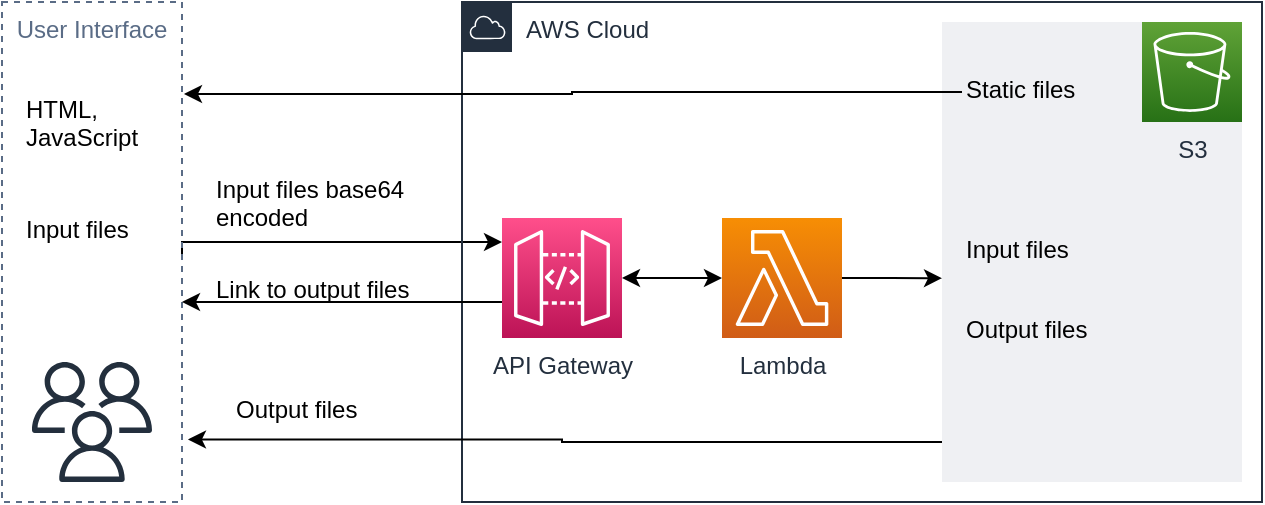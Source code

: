 <mxfile version="20.2.2" type="github"><diagram id="zYv8HLaA1c-srHjkfyHE" name="Page-1"><mxGraphModel dx="1002" dy="679" grid="1" gridSize="10" guides="1" tooltips="1" connect="1" arrows="1" fold="1" page="1" pageScale="1" pageWidth="850" pageHeight="1100" math="0" shadow="0"><root><mxCell id="0"/><mxCell id="1" parent="0"/><mxCell id="qNRgwrmDl3FobWE3b8Lr-5" value="" style="sketch=0;outlineConnect=0;fontColor=#232F3E;gradientColor=none;fillColor=#232F3D;strokeColor=none;dashed=0;verticalLabelPosition=bottom;verticalAlign=top;align=center;html=1;fontSize=12;fontStyle=0;aspect=fixed;pointerEvents=1;shape=mxgraph.aws4.users;" vertex="1" parent="1"><mxGeometry x="125" y="490" width="60" height="60" as="geometry"/></mxCell><mxCell id="qNRgwrmDl3FobWE3b8Lr-13" style="edgeStyle=orthogonalEdgeStyle;rounded=0;orthogonalLoop=1;jettySize=auto;html=1;startArrow=none;startFill=0;exitX=1;exitY=0.782;exitDx=0;exitDy=0;exitPerimeter=0;" edge="1" parent="1" target="qNRgwrmDl3FobWE3b8Lr-1"><mxGeometry relative="1" as="geometry"><mxPoint x="200" y="438.96" as="sourcePoint"/><Array as="points"><mxPoint x="200" y="430"/></Array></mxGeometry></mxCell><mxCell id="qNRgwrmDl3FobWE3b8Lr-9" value="User Interface" style="fillColor=none;strokeColor=#5A6C86;dashed=1;verticalAlign=top;fontStyle=0;fontColor=#5A6C86;" vertex="1" parent="1"><mxGeometry x="110" y="310" width="90" height="250" as="geometry"/></mxCell><mxCell id="qNRgwrmDl3FobWE3b8Lr-10" value="&lt;div&gt;HTML, &lt;br&gt;&lt;/div&gt;&lt;div&gt;JavaScript&lt;/div&gt;" style="text;whiteSpace=wrap;html=1;" vertex="1" parent="1"><mxGeometry x="120" y="350" width="70" height="30" as="geometry"/></mxCell><mxCell id="qNRgwrmDl3FobWE3b8Lr-11" value="AWS Cloud" style="points=[[0,0],[0.25,0],[0.5,0],[0.75,0],[1,0],[1,0.25],[1,0.5],[1,0.75],[1,1],[0.75,1],[0.5,1],[0.25,1],[0,1],[0,0.75],[0,0.5],[0,0.25]];outlineConnect=0;gradientColor=none;html=1;whiteSpace=wrap;fontSize=12;fontStyle=0;container=1;pointerEvents=0;collapsible=0;recursiveResize=0;shape=mxgraph.aws4.group;grIcon=mxgraph.aws4.group_aws_cloud;strokeColor=#232F3E;fillColor=none;verticalAlign=top;align=left;spacingLeft=30;fontColor=#232F3E;dashed=0;" vertex="1" parent="1"><mxGeometry x="340" y="310" width="400" height="250" as="geometry"/></mxCell><mxCell id="qNRgwrmDl3FobWE3b8Lr-19" value="" style="fillColor=#EFF0F3;strokeColor=none;dashed=0;verticalAlign=top;fontStyle=0;fontColor=#232F3D;" vertex="1" parent="qNRgwrmDl3FobWE3b8Lr-11"><mxGeometry x="240" y="10" width="150" height="230" as="geometry"/></mxCell><mxCell id="qNRgwrmDl3FobWE3b8Lr-3" value="S3" style="sketch=0;points=[[0,0,0],[0.25,0,0],[0.5,0,0],[0.75,0,0],[1,0,0],[0,1,0],[0.25,1,0],[0.5,1,0],[0.75,1,0],[1,1,0],[0,0.25,0],[0,0.5,0],[0,0.75,0],[1,0.25,0],[1,0.5,0],[1,0.75,0]];outlineConnect=0;fontColor=#232F3E;gradientColor=#60A337;gradientDirection=north;fillColor=#277116;strokeColor=#ffffff;dashed=0;verticalLabelPosition=bottom;verticalAlign=top;align=center;html=1;fontSize=12;fontStyle=0;aspect=fixed;shape=mxgraph.aws4.resourceIcon;resIcon=mxgraph.aws4.s3;" vertex="1" parent="qNRgwrmDl3FobWE3b8Lr-11"><mxGeometry x="340" y="10" width="50" height="50" as="geometry"/></mxCell><mxCell id="qNRgwrmDl3FobWE3b8Lr-18" style="edgeStyle=orthogonalEdgeStyle;rounded=0;orthogonalLoop=1;jettySize=auto;html=1;exitX=1;exitY=0.5;exitDx=0;exitDy=0;exitPerimeter=0;entryX=0;entryY=0.5;entryDx=0;entryDy=0;entryPerimeter=0;startArrow=classic;startFill=1;" edge="1" parent="qNRgwrmDl3FobWE3b8Lr-11" source="qNRgwrmDl3FobWE3b8Lr-1" target="qNRgwrmDl3FobWE3b8Lr-2"><mxGeometry relative="1" as="geometry"/></mxCell><mxCell id="qNRgwrmDl3FobWE3b8Lr-1" value="API Gateway" style="sketch=0;points=[[0,0,0],[0.25,0,0],[0.5,0,0],[0.75,0,0],[1,0,0],[0,1,0],[0.25,1,0],[0.5,1,0],[0.75,1,0],[1,1,0],[0,0.25,0],[0,0.5,0],[0,0.75,0],[1,0.25,0],[1,0.5,0],[1,0.75,0]];outlineConnect=0;fontColor=#232F3E;gradientColor=#FF4F8B;gradientDirection=north;fillColor=#BC1356;strokeColor=#ffffff;dashed=0;verticalLabelPosition=bottom;verticalAlign=top;align=center;html=1;fontSize=12;fontStyle=0;aspect=fixed;shape=mxgraph.aws4.resourceIcon;resIcon=mxgraph.aws4.api_gateway;" vertex="1" parent="qNRgwrmDl3FobWE3b8Lr-11"><mxGeometry x="20" y="108" width="60" height="60" as="geometry"/></mxCell><mxCell id="qNRgwrmDl3FobWE3b8Lr-27" value="" style="edgeStyle=orthogonalEdgeStyle;rounded=0;orthogonalLoop=1;jettySize=auto;html=1;startArrow=none;startFill=0;entryX=0;entryY=0.557;entryDx=0;entryDy=0;entryPerimeter=0;" edge="1" parent="qNRgwrmDl3FobWE3b8Lr-11" source="qNRgwrmDl3FobWE3b8Lr-2" target="qNRgwrmDl3FobWE3b8Lr-19"><mxGeometry relative="1" as="geometry"><mxPoint x="250" y="159.04" as="targetPoint"/></mxGeometry></mxCell><mxCell id="qNRgwrmDl3FobWE3b8Lr-2" value="Lambda" style="sketch=0;points=[[0,0,0],[0.25,0,0],[0.5,0,0],[0.75,0,0],[1,0,0],[0,1,0],[0.25,1,0],[0.5,1,0],[0.75,1,0],[1,1,0],[0,0.25,0],[0,0.5,0],[0,0.75,0],[1,0.25,0],[1,0.5,0],[1,0.75,0]];outlineConnect=0;fontColor=#232F3E;gradientColor=#F78E04;gradientDirection=north;fillColor=#D05C17;strokeColor=#ffffff;dashed=0;verticalLabelPosition=bottom;verticalAlign=top;align=center;html=1;fontSize=12;fontStyle=0;aspect=fixed;shape=mxgraph.aws4.resourceIcon;resIcon=mxgraph.aws4.lambda;" vertex="1" parent="qNRgwrmDl3FobWE3b8Lr-11"><mxGeometry x="130" y="108" width="60" height="60" as="geometry"/></mxCell><mxCell id="qNRgwrmDl3FobWE3b8Lr-20" value="&lt;div&gt;Static files&lt;br&gt;&lt;/div&gt;" style="text;whiteSpace=wrap;html=1;" vertex="1" parent="qNRgwrmDl3FobWE3b8Lr-11"><mxGeometry x="250" y="30" width="70" height="30" as="geometry"/></mxCell><mxCell id="qNRgwrmDl3FobWE3b8Lr-21" value="&lt;div&gt;Input files&lt;br&gt;&lt;/div&gt;" style="text;whiteSpace=wrap;html=1;" vertex="1" parent="qNRgwrmDl3FobWE3b8Lr-11"><mxGeometry x="250" y="110" width="70" height="30" as="geometry"/></mxCell><mxCell id="qNRgwrmDl3FobWE3b8Lr-22" value="&lt;div&gt;Output files&lt;br&gt;&lt;/div&gt;" style="text;whiteSpace=wrap;html=1;" vertex="1" parent="qNRgwrmDl3FobWE3b8Lr-11"><mxGeometry x="250" y="150" width="70" height="30" as="geometry"/></mxCell><mxCell id="qNRgwrmDl3FobWE3b8Lr-25" value="&lt;div&gt;Input files base64 encoded&lt;/div&gt;" style="text;whiteSpace=wrap;html=1;" vertex="1" parent="1"><mxGeometry x="215" y="390" width="130" height="30" as="geometry"/></mxCell><mxCell id="qNRgwrmDl3FobWE3b8Lr-26" value="&lt;div&gt;Input files&lt;br&gt;&lt;/div&gt;" style="text;whiteSpace=wrap;html=1;" vertex="1" parent="1"><mxGeometry x="120" y="410" width="74" height="30" as="geometry"/></mxCell><mxCell id="qNRgwrmDl3FobWE3b8Lr-29" value="&lt;div&gt;Link to output files&lt;br&gt;&lt;/div&gt;" style="text;whiteSpace=wrap;html=1;" vertex="1" parent="1"><mxGeometry x="215" y="440" width="120" height="30" as="geometry"/></mxCell><mxCell id="qNRgwrmDl3FobWE3b8Lr-30" style="edgeStyle=orthogonalEdgeStyle;rounded=0;orthogonalLoop=1;jettySize=auto;html=1;startArrow=classic;startFill=1;exitX=1;exitY=0.782;exitDx=0;exitDy=0;exitPerimeter=0;endArrow=none;endFill=0;" edge="1" parent="1"><mxGeometry relative="1" as="geometry"><mxPoint x="200" y="460.0" as="sourcePoint"/><mxPoint x="360" y="460.04" as="targetPoint"/><Array as="points"><mxPoint x="240" y="460.04"/><mxPoint x="240" y="460.04"/></Array></mxGeometry></mxCell><mxCell id="qNRgwrmDl3FobWE3b8Lr-31" style="edgeStyle=orthogonalEdgeStyle;rounded=0;orthogonalLoop=1;jettySize=auto;html=1;exitX=0;exitY=0.913;exitDx=0;exitDy=0;startArrow=none;startFill=0;endArrow=classic;endFill=1;entryX=1.033;entryY=0.875;entryDx=0;entryDy=0;entryPerimeter=0;exitPerimeter=0;" edge="1" parent="1" source="qNRgwrmDl3FobWE3b8Lr-19" target="qNRgwrmDl3FobWE3b8Lr-9"><mxGeometry relative="1" as="geometry"><mxPoint x="300" y="520" as="targetPoint"/></mxGeometry></mxCell><mxCell id="qNRgwrmDl3FobWE3b8Lr-32" value="&lt;div&gt;Output files&lt;br&gt;&lt;/div&gt;" style="text;whiteSpace=wrap;html=1;" vertex="1" parent="1"><mxGeometry x="225" y="500" width="120" height="30" as="geometry"/></mxCell><mxCell id="qNRgwrmDl3FobWE3b8Lr-36" style="edgeStyle=orthogonalEdgeStyle;rounded=0;orthogonalLoop=1;jettySize=auto;html=1;exitX=0;exitY=0.5;exitDx=0;exitDy=0;entryX=1.011;entryY=0.184;entryDx=0;entryDy=0;entryPerimeter=0;startArrow=none;startFill=0;endArrow=classic;endFill=1;" edge="1" parent="1" source="qNRgwrmDl3FobWE3b8Lr-20" target="qNRgwrmDl3FobWE3b8Lr-9"><mxGeometry relative="1" as="geometry"/></mxCell></root></mxGraphModel></diagram></mxfile>